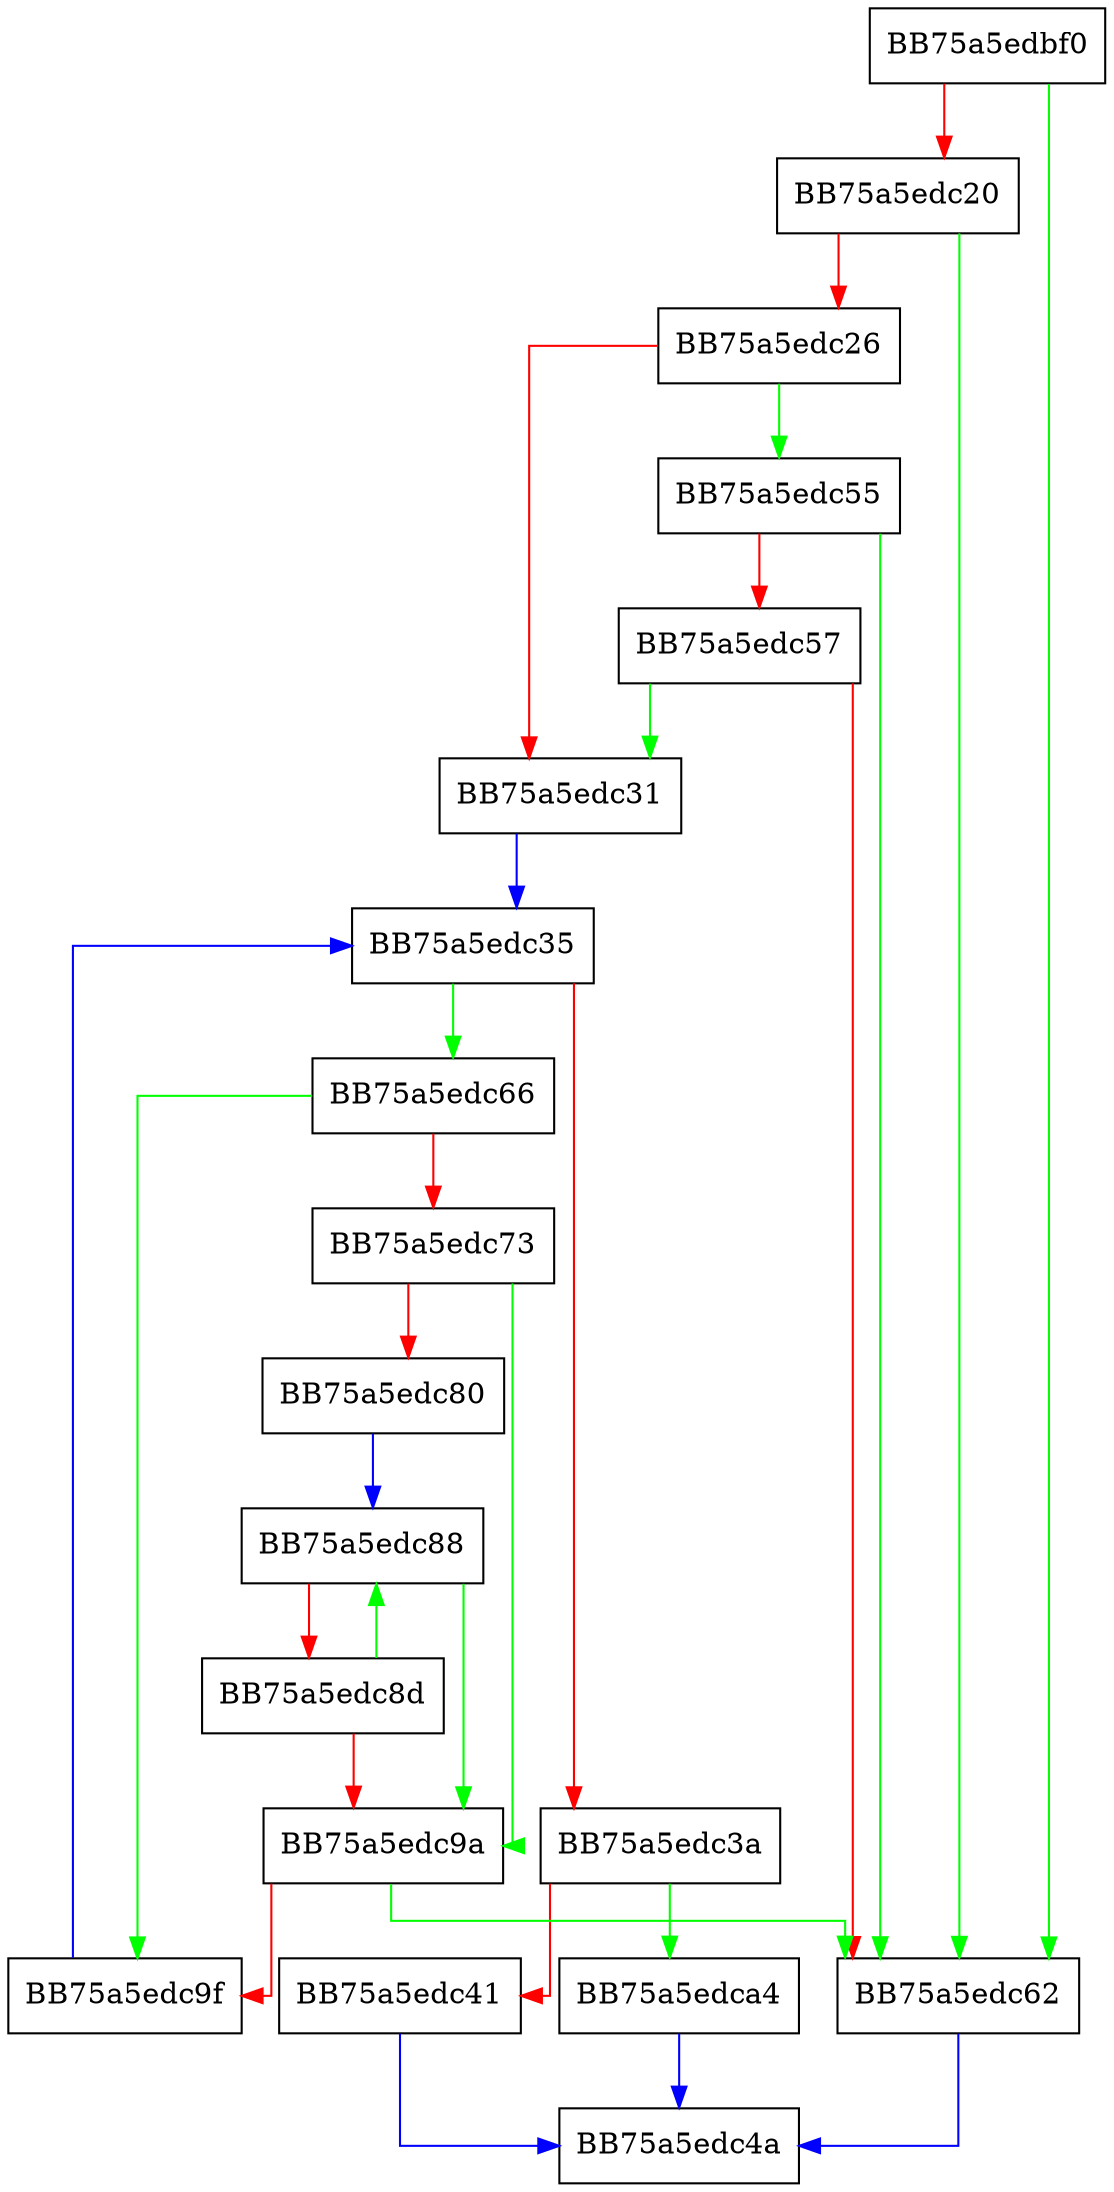 digraph whereLoopCheaperProperSubset {
  node [shape="box"];
  graph [splines=ortho];
  BB75a5edbf0 -> BB75a5edc62 [color="green"];
  BB75a5edbf0 -> BB75a5edc20 [color="red"];
  BB75a5edc20 -> BB75a5edc62 [color="green"];
  BB75a5edc20 -> BB75a5edc26 [color="red"];
  BB75a5edc26 -> BB75a5edc55 [color="green"];
  BB75a5edc26 -> BB75a5edc31 [color="red"];
  BB75a5edc31 -> BB75a5edc35 [color="blue"];
  BB75a5edc35 -> BB75a5edc66 [color="green"];
  BB75a5edc35 -> BB75a5edc3a [color="red"];
  BB75a5edc3a -> BB75a5edca4 [color="green"];
  BB75a5edc3a -> BB75a5edc41 [color="red"];
  BB75a5edc41 -> BB75a5edc4a [color="blue"];
  BB75a5edc55 -> BB75a5edc62 [color="green"];
  BB75a5edc55 -> BB75a5edc57 [color="red"];
  BB75a5edc57 -> BB75a5edc31 [color="green"];
  BB75a5edc57 -> BB75a5edc62 [color="red"];
  BB75a5edc62 -> BB75a5edc4a [color="blue"];
  BB75a5edc66 -> BB75a5edc9f [color="green"];
  BB75a5edc66 -> BB75a5edc73 [color="red"];
  BB75a5edc73 -> BB75a5edc9a [color="green"];
  BB75a5edc73 -> BB75a5edc80 [color="red"];
  BB75a5edc80 -> BB75a5edc88 [color="blue"];
  BB75a5edc88 -> BB75a5edc9a [color="green"];
  BB75a5edc88 -> BB75a5edc8d [color="red"];
  BB75a5edc8d -> BB75a5edc88 [color="green"];
  BB75a5edc8d -> BB75a5edc9a [color="red"];
  BB75a5edc9a -> BB75a5edc62 [color="green"];
  BB75a5edc9a -> BB75a5edc9f [color="red"];
  BB75a5edc9f -> BB75a5edc35 [color="blue"];
  BB75a5edca4 -> BB75a5edc4a [color="blue"];
}